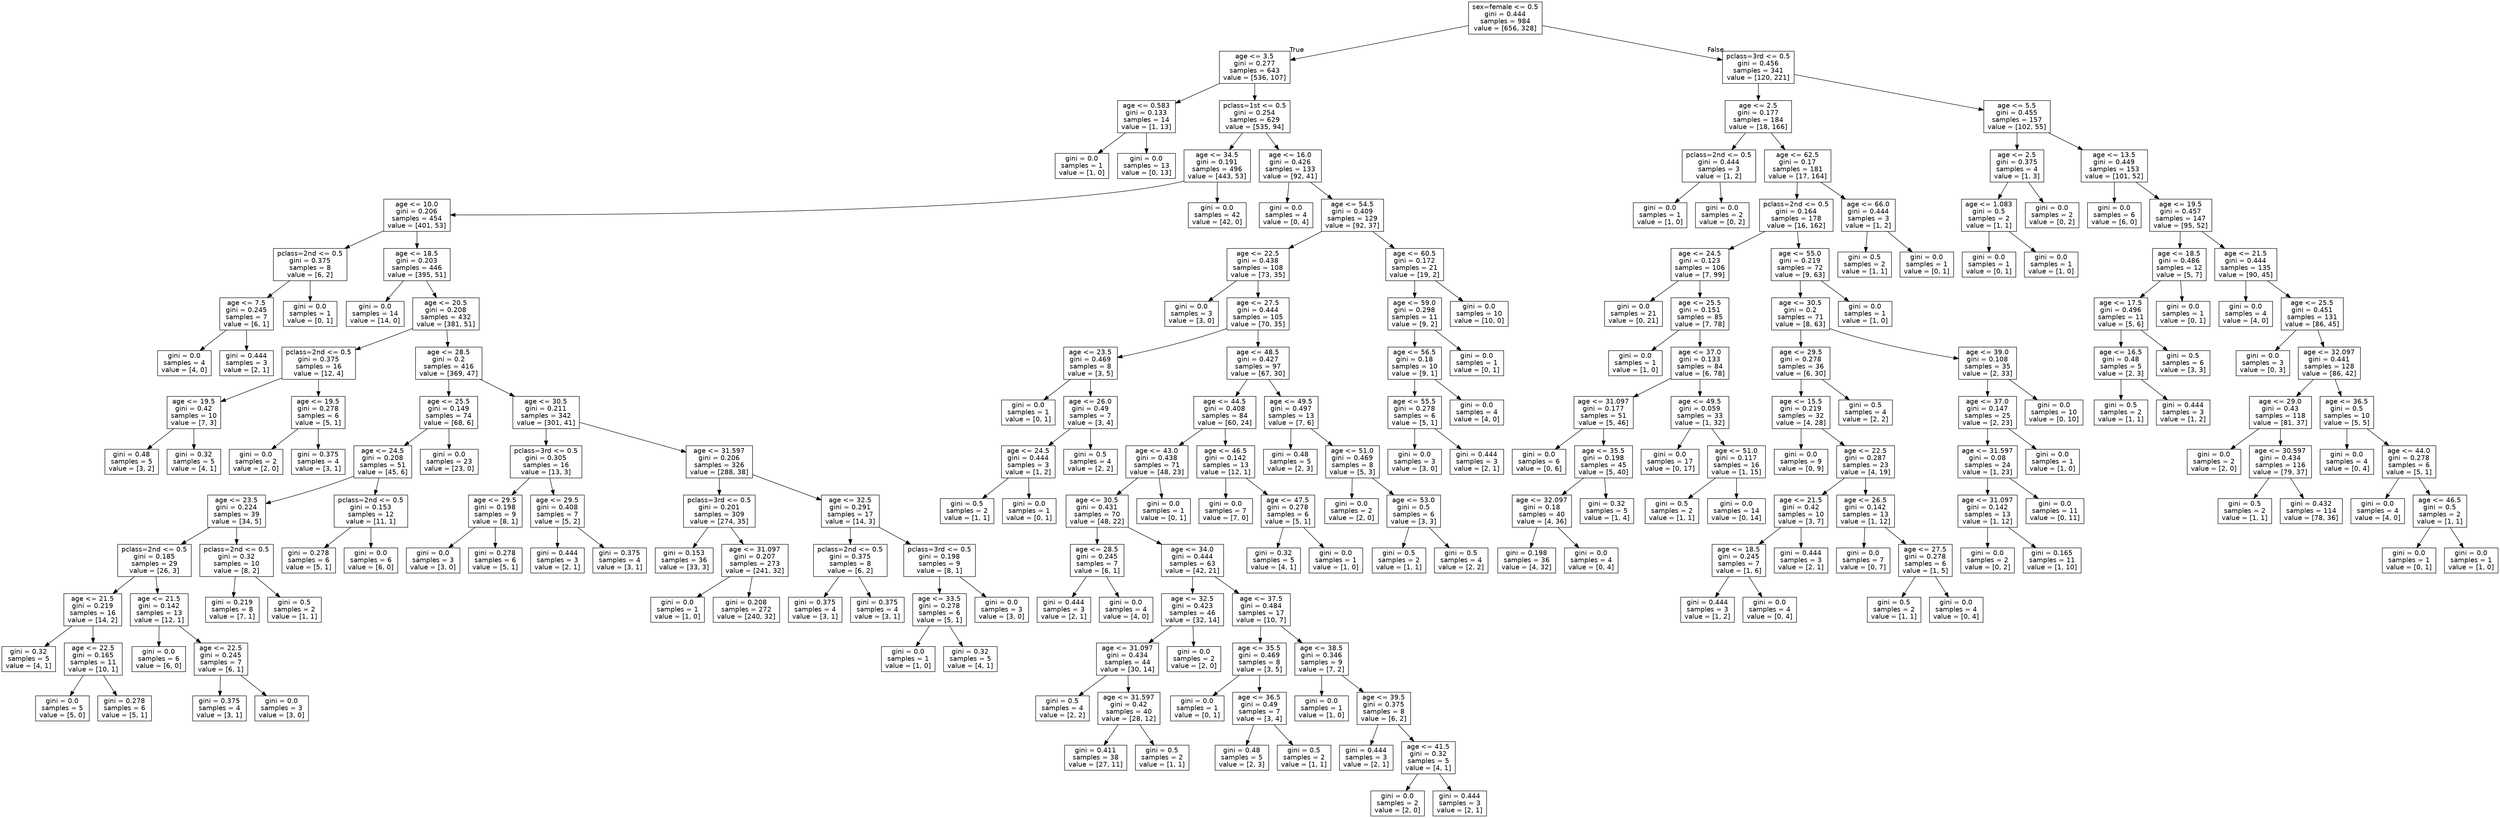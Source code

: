 digraph Tree {
node [shape=box, fontname="helvetica"] ;
edge [fontname="helvetica"] ;
0 [label="sex=female <= 0.5\ngini = 0.444\nsamples = 984\nvalue = [656, 328]"] ;
1 [label="age <= 3.5\ngini = 0.277\nsamples = 643\nvalue = [536, 107]"] ;
0 -> 1 [labeldistance=2.5, labelangle=45, headlabel="True"] ;
2 [label="age <= 0.583\ngini = 0.133\nsamples = 14\nvalue = [1, 13]"] ;
1 -> 2 ;
3 [label="gini = 0.0\nsamples = 1\nvalue = [1, 0]"] ;
2 -> 3 ;
4 [label="gini = 0.0\nsamples = 13\nvalue = [0, 13]"] ;
2 -> 4 ;
5 [label="pclass=1st <= 0.5\ngini = 0.254\nsamples = 629\nvalue = [535, 94]"] ;
1 -> 5 ;
6 [label="age <= 34.5\ngini = 0.191\nsamples = 496\nvalue = [443, 53]"] ;
5 -> 6 ;
7 [label="age <= 10.0\ngini = 0.206\nsamples = 454\nvalue = [401, 53]"] ;
6 -> 7 ;
8 [label="pclass=2nd <= 0.5\ngini = 0.375\nsamples = 8\nvalue = [6, 2]"] ;
7 -> 8 ;
9 [label="age <= 7.5\ngini = 0.245\nsamples = 7\nvalue = [6, 1]"] ;
8 -> 9 ;
10 [label="gini = 0.0\nsamples = 4\nvalue = [4, 0]"] ;
9 -> 10 ;
11 [label="gini = 0.444\nsamples = 3\nvalue = [2, 1]"] ;
9 -> 11 ;
12 [label="gini = 0.0\nsamples = 1\nvalue = [0, 1]"] ;
8 -> 12 ;
13 [label="age <= 18.5\ngini = 0.203\nsamples = 446\nvalue = [395, 51]"] ;
7 -> 13 ;
14 [label="gini = 0.0\nsamples = 14\nvalue = [14, 0]"] ;
13 -> 14 ;
15 [label="age <= 20.5\ngini = 0.208\nsamples = 432\nvalue = [381, 51]"] ;
13 -> 15 ;
16 [label="pclass=2nd <= 0.5\ngini = 0.375\nsamples = 16\nvalue = [12, 4]"] ;
15 -> 16 ;
17 [label="age <= 19.5\ngini = 0.42\nsamples = 10\nvalue = [7, 3]"] ;
16 -> 17 ;
18 [label="gini = 0.48\nsamples = 5\nvalue = [3, 2]"] ;
17 -> 18 ;
19 [label="gini = 0.32\nsamples = 5\nvalue = [4, 1]"] ;
17 -> 19 ;
20 [label="age <= 19.5\ngini = 0.278\nsamples = 6\nvalue = [5, 1]"] ;
16 -> 20 ;
21 [label="gini = 0.0\nsamples = 2\nvalue = [2, 0]"] ;
20 -> 21 ;
22 [label="gini = 0.375\nsamples = 4\nvalue = [3, 1]"] ;
20 -> 22 ;
23 [label="age <= 28.5\ngini = 0.2\nsamples = 416\nvalue = [369, 47]"] ;
15 -> 23 ;
24 [label="age <= 25.5\ngini = 0.149\nsamples = 74\nvalue = [68, 6]"] ;
23 -> 24 ;
25 [label="age <= 24.5\ngini = 0.208\nsamples = 51\nvalue = [45, 6]"] ;
24 -> 25 ;
26 [label="age <= 23.5\ngini = 0.224\nsamples = 39\nvalue = [34, 5]"] ;
25 -> 26 ;
27 [label="pclass=2nd <= 0.5\ngini = 0.185\nsamples = 29\nvalue = [26, 3]"] ;
26 -> 27 ;
28 [label="age <= 21.5\ngini = 0.219\nsamples = 16\nvalue = [14, 2]"] ;
27 -> 28 ;
29 [label="gini = 0.32\nsamples = 5\nvalue = [4, 1]"] ;
28 -> 29 ;
30 [label="age <= 22.5\ngini = 0.165\nsamples = 11\nvalue = [10, 1]"] ;
28 -> 30 ;
31 [label="gini = 0.0\nsamples = 5\nvalue = [5, 0]"] ;
30 -> 31 ;
32 [label="gini = 0.278\nsamples = 6\nvalue = [5, 1]"] ;
30 -> 32 ;
33 [label="age <= 21.5\ngini = 0.142\nsamples = 13\nvalue = [12, 1]"] ;
27 -> 33 ;
34 [label="gini = 0.0\nsamples = 6\nvalue = [6, 0]"] ;
33 -> 34 ;
35 [label="age <= 22.5\ngini = 0.245\nsamples = 7\nvalue = [6, 1]"] ;
33 -> 35 ;
36 [label="gini = 0.375\nsamples = 4\nvalue = [3, 1]"] ;
35 -> 36 ;
37 [label="gini = 0.0\nsamples = 3\nvalue = [3, 0]"] ;
35 -> 37 ;
38 [label="pclass=2nd <= 0.5\ngini = 0.32\nsamples = 10\nvalue = [8, 2]"] ;
26 -> 38 ;
39 [label="gini = 0.219\nsamples = 8\nvalue = [7, 1]"] ;
38 -> 39 ;
40 [label="gini = 0.5\nsamples = 2\nvalue = [1, 1]"] ;
38 -> 40 ;
41 [label="pclass=2nd <= 0.5\ngini = 0.153\nsamples = 12\nvalue = [11, 1]"] ;
25 -> 41 ;
42 [label="gini = 0.278\nsamples = 6\nvalue = [5, 1]"] ;
41 -> 42 ;
43 [label="gini = 0.0\nsamples = 6\nvalue = [6, 0]"] ;
41 -> 43 ;
44 [label="gini = 0.0\nsamples = 23\nvalue = [23, 0]"] ;
24 -> 44 ;
45 [label="age <= 30.5\ngini = 0.211\nsamples = 342\nvalue = [301, 41]"] ;
23 -> 45 ;
46 [label="pclass=3rd <= 0.5\ngini = 0.305\nsamples = 16\nvalue = [13, 3]"] ;
45 -> 46 ;
47 [label="age <= 29.5\ngini = 0.198\nsamples = 9\nvalue = [8, 1]"] ;
46 -> 47 ;
48 [label="gini = 0.0\nsamples = 3\nvalue = [3, 0]"] ;
47 -> 48 ;
49 [label="gini = 0.278\nsamples = 6\nvalue = [5, 1]"] ;
47 -> 49 ;
50 [label="age <= 29.5\ngini = 0.408\nsamples = 7\nvalue = [5, 2]"] ;
46 -> 50 ;
51 [label="gini = 0.444\nsamples = 3\nvalue = [2, 1]"] ;
50 -> 51 ;
52 [label="gini = 0.375\nsamples = 4\nvalue = [3, 1]"] ;
50 -> 52 ;
53 [label="age <= 31.597\ngini = 0.206\nsamples = 326\nvalue = [288, 38]"] ;
45 -> 53 ;
54 [label="pclass=3rd <= 0.5\ngini = 0.201\nsamples = 309\nvalue = [274, 35]"] ;
53 -> 54 ;
55 [label="gini = 0.153\nsamples = 36\nvalue = [33, 3]"] ;
54 -> 55 ;
56 [label="age <= 31.097\ngini = 0.207\nsamples = 273\nvalue = [241, 32]"] ;
54 -> 56 ;
57 [label="gini = 0.0\nsamples = 1\nvalue = [1, 0]"] ;
56 -> 57 ;
58 [label="gini = 0.208\nsamples = 272\nvalue = [240, 32]"] ;
56 -> 58 ;
59 [label="age <= 32.5\ngini = 0.291\nsamples = 17\nvalue = [14, 3]"] ;
53 -> 59 ;
60 [label="pclass=2nd <= 0.5\ngini = 0.375\nsamples = 8\nvalue = [6, 2]"] ;
59 -> 60 ;
61 [label="gini = 0.375\nsamples = 4\nvalue = [3, 1]"] ;
60 -> 61 ;
62 [label="gini = 0.375\nsamples = 4\nvalue = [3, 1]"] ;
60 -> 62 ;
63 [label="pclass=3rd <= 0.5\ngini = 0.198\nsamples = 9\nvalue = [8, 1]"] ;
59 -> 63 ;
64 [label="age <= 33.5\ngini = 0.278\nsamples = 6\nvalue = [5, 1]"] ;
63 -> 64 ;
65 [label="gini = 0.0\nsamples = 1\nvalue = [1, 0]"] ;
64 -> 65 ;
66 [label="gini = 0.32\nsamples = 5\nvalue = [4, 1]"] ;
64 -> 66 ;
67 [label="gini = 0.0\nsamples = 3\nvalue = [3, 0]"] ;
63 -> 67 ;
68 [label="gini = 0.0\nsamples = 42\nvalue = [42, 0]"] ;
6 -> 68 ;
69 [label="age <= 16.0\ngini = 0.426\nsamples = 133\nvalue = [92, 41]"] ;
5 -> 69 ;
70 [label="gini = 0.0\nsamples = 4\nvalue = [0, 4]"] ;
69 -> 70 ;
71 [label="age <= 54.5\ngini = 0.409\nsamples = 129\nvalue = [92, 37]"] ;
69 -> 71 ;
72 [label="age <= 22.5\ngini = 0.438\nsamples = 108\nvalue = [73, 35]"] ;
71 -> 72 ;
73 [label="gini = 0.0\nsamples = 3\nvalue = [3, 0]"] ;
72 -> 73 ;
74 [label="age <= 27.5\ngini = 0.444\nsamples = 105\nvalue = [70, 35]"] ;
72 -> 74 ;
75 [label="age <= 23.5\ngini = 0.469\nsamples = 8\nvalue = [3, 5]"] ;
74 -> 75 ;
76 [label="gini = 0.0\nsamples = 1\nvalue = [0, 1]"] ;
75 -> 76 ;
77 [label="age <= 26.0\ngini = 0.49\nsamples = 7\nvalue = [3, 4]"] ;
75 -> 77 ;
78 [label="age <= 24.5\ngini = 0.444\nsamples = 3\nvalue = [1, 2]"] ;
77 -> 78 ;
79 [label="gini = 0.5\nsamples = 2\nvalue = [1, 1]"] ;
78 -> 79 ;
80 [label="gini = 0.0\nsamples = 1\nvalue = [0, 1]"] ;
78 -> 80 ;
81 [label="gini = 0.5\nsamples = 4\nvalue = [2, 2]"] ;
77 -> 81 ;
82 [label="age <= 48.5\ngini = 0.427\nsamples = 97\nvalue = [67, 30]"] ;
74 -> 82 ;
83 [label="age <= 44.5\ngini = 0.408\nsamples = 84\nvalue = [60, 24]"] ;
82 -> 83 ;
84 [label="age <= 43.0\ngini = 0.438\nsamples = 71\nvalue = [48, 23]"] ;
83 -> 84 ;
85 [label="age <= 30.5\ngini = 0.431\nsamples = 70\nvalue = [48, 22]"] ;
84 -> 85 ;
86 [label="age <= 28.5\ngini = 0.245\nsamples = 7\nvalue = [6, 1]"] ;
85 -> 86 ;
87 [label="gini = 0.444\nsamples = 3\nvalue = [2, 1]"] ;
86 -> 87 ;
88 [label="gini = 0.0\nsamples = 4\nvalue = [4, 0]"] ;
86 -> 88 ;
89 [label="age <= 34.0\ngini = 0.444\nsamples = 63\nvalue = [42, 21]"] ;
85 -> 89 ;
90 [label="age <= 32.5\ngini = 0.423\nsamples = 46\nvalue = [32, 14]"] ;
89 -> 90 ;
91 [label="age <= 31.097\ngini = 0.434\nsamples = 44\nvalue = [30, 14]"] ;
90 -> 91 ;
92 [label="gini = 0.5\nsamples = 4\nvalue = [2, 2]"] ;
91 -> 92 ;
93 [label="age <= 31.597\ngini = 0.42\nsamples = 40\nvalue = [28, 12]"] ;
91 -> 93 ;
94 [label="gini = 0.411\nsamples = 38\nvalue = [27, 11]"] ;
93 -> 94 ;
95 [label="gini = 0.5\nsamples = 2\nvalue = [1, 1]"] ;
93 -> 95 ;
96 [label="gini = 0.0\nsamples = 2\nvalue = [2, 0]"] ;
90 -> 96 ;
97 [label="age <= 37.5\ngini = 0.484\nsamples = 17\nvalue = [10, 7]"] ;
89 -> 97 ;
98 [label="age <= 35.5\ngini = 0.469\nsamples = 8\nvalue = [3, 5]"] ;
97 -> 98 ;
99 [label="gini = 0.0\nsamples = 1\nvalue = [0, 1]"] ;
98 -> 99 ;
100 [label="age <= 36.5\ngini = 0.49\nsamples = 7\nvalue = [3, 4]"] ;
98 -> 100 ;
101 [label="gini = 0.48\nsamples = 5\nvalue = [2, 3]"] ;
100 -> 101 ;
102 [label="gini = 0.5\nsamples = 2\nvalue = [1, 1]"] ;
100 -> 102 ;
103 [label="age <= 38.5\ngini = 0.346\nsamples = 9\nvalue = [7, 2]"] ;
97 -> 103 ;
104 [label="gini = 0.0\nsamples = 1\nvalue = [1, 0]"] ;
103 -> 104 ;
105 [label="age <= 39.5\ngini = 0.375\nsamples = 8\nvalue = [6, 2]"] ;
103 -> 105 ;
106 [label="gini = 0.444\nsamples = 3\nvalue = [2, 1]"] ;
105 -> 106 ;
107 [label="age <= 41.5\ngini = 0.32\nsamples = 5\nvalue = [4, 1]"] ;
105 -> 107 ;
108 [label="gini = 0.0\nsamples = 2\nvalue = [2, 0]"] ;
107 -> 108 ;
109 [label="gini = 0.444\nsamples = 3\nvalue = [2, 1]"] ;
107 -> 109 ;
110 [label="gini = 0.0\nsamples = 1\nvalue = [0, 1]"] ;
84 -> 110 ;
111 [label="age <= 46.5\ngini = 0.142\nsamples = 13\nvalue = [12, 1]"] ;
83 -> 111 ;
112 [label="gini = 0.0\nsamples = 7\nvalue = [7, 0]"] ;
111 -> 112 ;
113 [label="age <= 47.5\ngini = 0.278\nsamples = 6\nvalue = [5, 1]"] ;
111 -> 113 ;
114 [label="gini = 0.32\nsamples = 5\nvalue = [4, 1]"] ;
113 -> 114 ;
115 [label="gini = 0.0\nsamples = 1\nvalue = [1, 0]"] ;
113 -> 115 ;
116 [label="age <= 49.5\ngini = 0.497\nsamples = 13\nvalue = [7, 6]"] ;
82 -> 116 ;
117 [label="gini = 0.48\nsamples = 5\nvalue = [2, 3]"] ;
116 -> 117 ;
118 [label="age <= 51.0\ngini = 0.469\nsamples = 8\nvalue = [5, 3]"] ;
116 -> 118 ;
119 [label="gini = 0.0\nsamples = 2\nvalue = [2, 0]"] ;
118 -> 119 ;
120 [label="age <= 53.0\ngini = 0.5\nsamples = 6\nvalue = [3, 3]"] ;
118 -> 120 ;
121 [label="gini = 0.5\nsamples = 2\nvalue = [1, 1]"] ;
120 -> 121 ;
122 [label="gini = 0.5\nsamples = 4\nvalue = [2, 2]"] ;
120 -> 122 ;
123 [label="age <= 60.5\ngini = 0.172\nsamples = 21\nvalue = [19, 2]"] ;
71 -> 123 ;
124 [label="age <= 59.0\ngini = 0.298\nsamples = 11\nvalue = [9, 2]"] ;
123 -> 124 ;
125 [label="age <= 56.5\ngini = 0.18\nsamples = 10\nvalue = [9, 1]"] ;
124 -> 125 ;
126 [label="age <= 55.5\ngini = 0.278\nsamples = 6\nvalue = [5, 1]"] ;
125 -> 126 ;
127 [label="gini = 0.0\nsamples = 3\nvalue = [3, 0]"] ;
126 -> 127 ;
128 [label="gini = 0.444\nsamples = 3\nvalue = [2, 1]"] ;
126 -> 128 ;
129 [label="gini = 0.0\nsamples = 4\nvalue = [4, 0]"] ;
125 -> 129 ;
130 [label="gini = 0.0\nsamples = 1\nvalue = [0, 1]"] ;
124 -> 130 ;
131 [label="gini = 0.0\nsamples = 10\nvalue = [10, 0]"] ;
123 -> 131 ;
132 [label="pclass=3rd <= 0.5\ngini = 0.456\nsamples = 341\nvalue = [120, 221]"] ;
0 -> 132 [labeldistance=2.5, labelangle=-45, headlabel="False"] ;
133 [label="age <= 2.5\ngini = 0.177\nsamples = 184\nvalue = [18, 166]"] ;
132 -> 133 ;
134 [label="pclass=2nd <= 0.5\ngini = 0.444\nsamples = 3\nvalue = [1, 2]"] ;
133 -> 134 ;
135 [label="gini = 0.0\nsamples = 1\nvalue = [1, 0]"] ;
134 -> 135 ;
136 [label="gini = 0.0\nsamples = 2\nvalue = [0, 2]"] ;
134 -> 136 ;
137 [label="age <= 62.5\ngini = 0.17\nsamples = 181\nvalue = [17, 164]"] ;
133 -> 137 ;
138 [label="pclass=2nd <= 0.5\ngini = 0.164\nsamples = 178\nvalue = [16, 162]"] ;
137 -> 138 ;
139 [label="age <= 24.5\ngini = 0.123\nsamples = 106\nvalue = [7, 99]"] ;
138 -> 139 ;
140 [label="gini = 0.0\nsamples = 21\nvalue = [0, 21]"] ;
139 -> 140 ;
141 [label="age <= 25.5\ngini = 0.151\nsamples = 85\nvalue = [7, 78]"] ;
139 -> 141 ;
142 [label="gini = 0.0\nsamples = 1\nvalue = [1, 0]"] ;
141 -> 142 ;
143 [label="age <= 37.0\ngini = 0.133\nsamples = 84\nvalue = [6, 78]"] ;
141 -> 143 ;
144 [label="age <= 31.097\ngini = 0.177\nsamples = 51\nvalue = [5, 46]"] ;
143 -> 144 ;
145 [label="gini = 0.0\nsamples = 6\nvalue = [0, 6]"] ;
144 -> 145 ;
146 [label="age <= 35.5\ngini = 0.198\nsamples = 45\nvalue = [5, 40]"] ;
144 -> 146 ;
147 [label="age <= 32.097\ngini = 0.18\nsamples = 40\nvalue = [4, 36]"] ;
146 -> 147 ;
148 [label="gini = 0.198\nsamples = 36\nvalue = [4, 32]"] ;
147 -> 148 ;
149 [label="gini = 0.0\nsamples = 4\nvalue = [0, 4]"] ;
147 -> 149 ;
150 [label="gini = 0.32\nsamples = 5\nvalue = [1, 4]"] ;
146 -> 150 ;
151 [label="age <= 49.5\ngini = 0.059\nsamples = 33\nvalue = [1, 32]"] ;
143 -> 151 ;
152 [label="gini = 0.0\nsamples = 17\nvalue = [0, 17]"] ;
151 -> 152 ;
153 [label="age <= 51.0\ngini = 0.117\nsamples = 16\nvalue = [1, 15]"] ;
151 -> 153 ;
154 [label="gini = 0.5\nsamples = 2\nvalue = [1, 1]"] ;
153 -> 154 ;
155 [label="gini = 0.0\nsamples = 14\nvalue = [0, 14]"] ;
153 -> 155 ;
156 [label="age <= 55.0\ngini = 0.219\nsamples = 72\nvalue = [9, 63]"] ;
138 -> 156 ;
157 [label="age <= 30.5\ngini = 0.2\nsamples = 71\nvalue = [8, 63]"] ;
156 -> 157 ;
158 [label="age <= 29.5\ngini = 0.278\nsamples = 36\nvalue = [6, 30]"] ;
157 -> 158 ;
159 [label="age <= 15.5\ngini = 0.219\nsamples = 32\nvalue = [4, 28]"] ;
158 -> 159 ;
160 [label="gini = 0.0\nsamples = 9\nvalue = [0, 9]"] ;
159 -> 160 ;
161 [label="age <= 22.5\ngini = 0.287\nsamples = 23\nvalue = [4, 19]"] ;
159 -> 161 ;
162 [label="age <= 21.5\ngini = 0.42\nsamples = 10\nvalue = [3, 7]"] ;
161 -> 162 ;
163 [label="age <= 18.5\ngini = 0.245\nsamples = 7\nvalue = [1, 6]"] ;
162 -> 163 ;
164 [label="gini = 0.444\nsamples = 3\nvalue = [1, 2]"] ;
163 -> 164 ;
165 [label="gini = 0.0\nsamples = 4\nvalue = [0, 4]"] ;
163 -> 165 ;
166 [label="gini = 0.444\nsamples = 3\nvalue = [2, 1]"] ;
162 -> 166 ;
167 [label="age <= 26.5\ngini = 0.142\nsamples = 13\nvalue = [1, 12]"] ;
161 -> 167 ;
168 [label="gini = 0.0\nsamples = 7\nvalue = [0, 7]"] ;
167 -> 168 ;
169 [label="age <= 27.5\ngini = 0.278\nsamples = 6\nvalue = [1, 5]"] ;
167 -> 169 ;
170 [label="gini = 0.5\nsamples = 2\nvalue = [1, 1]"] ;
169 -> 170 ;
171 [label="gini = 0.0\nsamples = 4\nvalue = [0, 4]"] ;
169 -> 171 ;
172 [label="gini = 0.5\nsamples = 4\nvalue = [2, 2]"] ;
158 -> 172 ;
173 [label="age <= 39.0\ngini = 0.108\nsamples = 35\nvalue = [2, 33]"] ;
157 -> 173 ;
174 [label="age <= 37.0\ngini = 0.147\nsamples = 25\nvalue = [2, 23]"] ;
173 -> 174 ;
175 [label="age <= 31.597\ngini = 0.08\nsamples = 24\nvalue = [1, 23]"] ;
174 -> 175 ;
176 [label="age <= 31.097\ngini = 0.142\nsamples = 13\nvalue = [1, 12]"] ;
175 -> 176 ;
177 [label="gini = 0.0\nsamples = 2\nvalue = [0, 2]"] ;
176 -> 177 ;
178 [label="gini = 0.165\nsamples = 11\nvalue = [1, 10]"] ;
176 -> 178 ;
179 [label="gini = 0.0\nsamples = 11\nvalue = [0, 11]"] ;
175 -> 179 ;
180 [label="gini = 0.0\nsamples = 1\nvalue = [1, 0]"] ;
174 -> 180 ;
181 [label="gini = 0.0\nsamples = 10\nvalue = [0, 10]"] ;
173 -> 181 ;
182 [label="gini = 0.0\nsamples = 1\nvalue = [1, 0]"] ;
156 -> 182 ;
183 [label="age <= 66.0\ngini = 0.444\nsamples = 3\nvalue = [1, 2]"] ;
137 -> 183 ;
184 [label="gini = 0.5\nsamples = 2\nvalue = [1, 1]"] ;
183 -> 184 ;
185 [label="gini = 0.0\nsamples = 1\nvalue = [0, 1]"] ;
183 -> 185 ;
186 [label="age <= 5.5\ngini = 0.455\nsamples = 157\nvalue = [102, 55]"] ;
132 -> 186 ;
187 [label="age <= 2.5\ngini = 0.375\nsamples = 4\nvalue = [1, 3]"] ;
186 -> 187 ;
188 [label="age <= 1.083\ngini = 0.5\nsamples = 2\nvalue = [1, 1]"] ;
187 -> 188 ;
189 [label="gini = 0.0\nsamples = 1\nvalue = [0, 1]"] ;
188 -> 189 ;
190 [label="gini = 0.0\nsamples = 1\nvalue = [1, 0]"] ;
188 -> 190 ;
191 [label="gini = 0.0\nsamples = 2\nvalue = [0, 2]"] ;
187 -> 191 ;
192 [label="age <= 13.5\ngini = 0.449\nsamples = 153\nvalue = [101, 52]"] ;
186 -> 192 ;
193 [label="gini = 0.0\nsamples = 6\nvalue = [6, 0]"] ;
192 -> 193 ;
194 [label="age <= 19.5\ngini = 0.457\nsamples = 147\nvalue = [95, 52]"] ;
192 -> 194 ;
195 [label="age <= 18.5\ngini = 0.486\nsamples = 12\nvalue = [5, 7]"] ;
194 -> 195 ;
196 [label="age <= 17.5\ngini = 0.496\nsamples = 11\nvalue = [5, 6]"] ;
195 -> 196 ;
197 [label="age <= 16.5\ngini = 0.48\nsamples = 5\nvalue = [2, 3]"] ;
196 -> 197 ;
198 [label="gini = 0.5\nsamples = 2\nvalue = [1, 1]"] ;
197 -> 198 ;
199 [label="gini = 0.444\nsamples = 3\nvalue = [1, 2]"] ;
197 -> 199 ;
200 [label="gini = 0.5\nsamples = 6\nvalue = [3, 3]"] ;
196 -> 200 ;
201 [label="gini = 0.0\nsamples = 1\nvalue = [0, 1]"] ;
195 -> 201 ;
202 [label="age <= 21.5\ngini = 0.444\nsamples = 135\nvalue = [90, 45]"] ;
194 -> 202 ;
203 [label="gini = 0.0\nsamples = 4\nvalue = [4, 0]"] ;
202 -> 203 ;
204 [label="age <= 25.5\ngini = 0.451\nsamples = 131\nvalue = [86, 45]"] ;
202 -> 204 ;
205 [label="gini = 0.0\nsamples = 3\nvalue = [0, 3]"] ;
204 -> 205 ;
206 [label="age <= 32.097\ngini = 0.441\nsamples = 128\nvalue = [86, 42]"] ;
204 -> 206 ;
207 [label="age <= 29.0\ngini = 0.43\nsamples = 118\nvalue = [81, 37]"] ;
206 -> 207 ;
208 [label="gini = 0.0\nsamples = 2\nvalue = [2, 0]"] ;
207 -> 208 ;
209 [label="age <= 30.597\ngini = 0.434\nsamples = 116\nvalue = [79, 37]"] ;
207 -> 209 ;
210 [label="gini = 0.5\nsamples = 2\nvalue = [1, 1]"] ;
209 -> 210 ;
211 [label="gini = 0.432\nsamples = 114\nvalue = [78, 36]"] ;
209 -> 211 ;
212 [label="age <= 36.5\ngini = 0.5\nsamples = 10\nvalue = [5, 5]"] ;
206 -> 212 ;
213 [label="gini = 0.0\nsamples = 4\nvalue = [0, 4]"] ;
212 -> 213 ;
214 [label="age <= 44.0\ngini = 0.278\nsamples = 6\nvalue = [5, 1]"] ;
212 -> 214 ;
215 [label="gini = 0.0\nsamples = 4\nvalue = [4, 0]"] ;
214 -> 215 ;
216 [label="age <= 46.5\ngini = 0.5\nsamples = 2\nvalue = [1, 1]"] ;
214 -> 216 ;
217 [label="gini = 0.0\nsamples = 1\nvalue = [0, 1]"] ;
216 -> 217 ;
218 [label="gini = 0.0\nsamples = 1\nvalue = [1, 0]"] ;
216 -> 218 ;
}